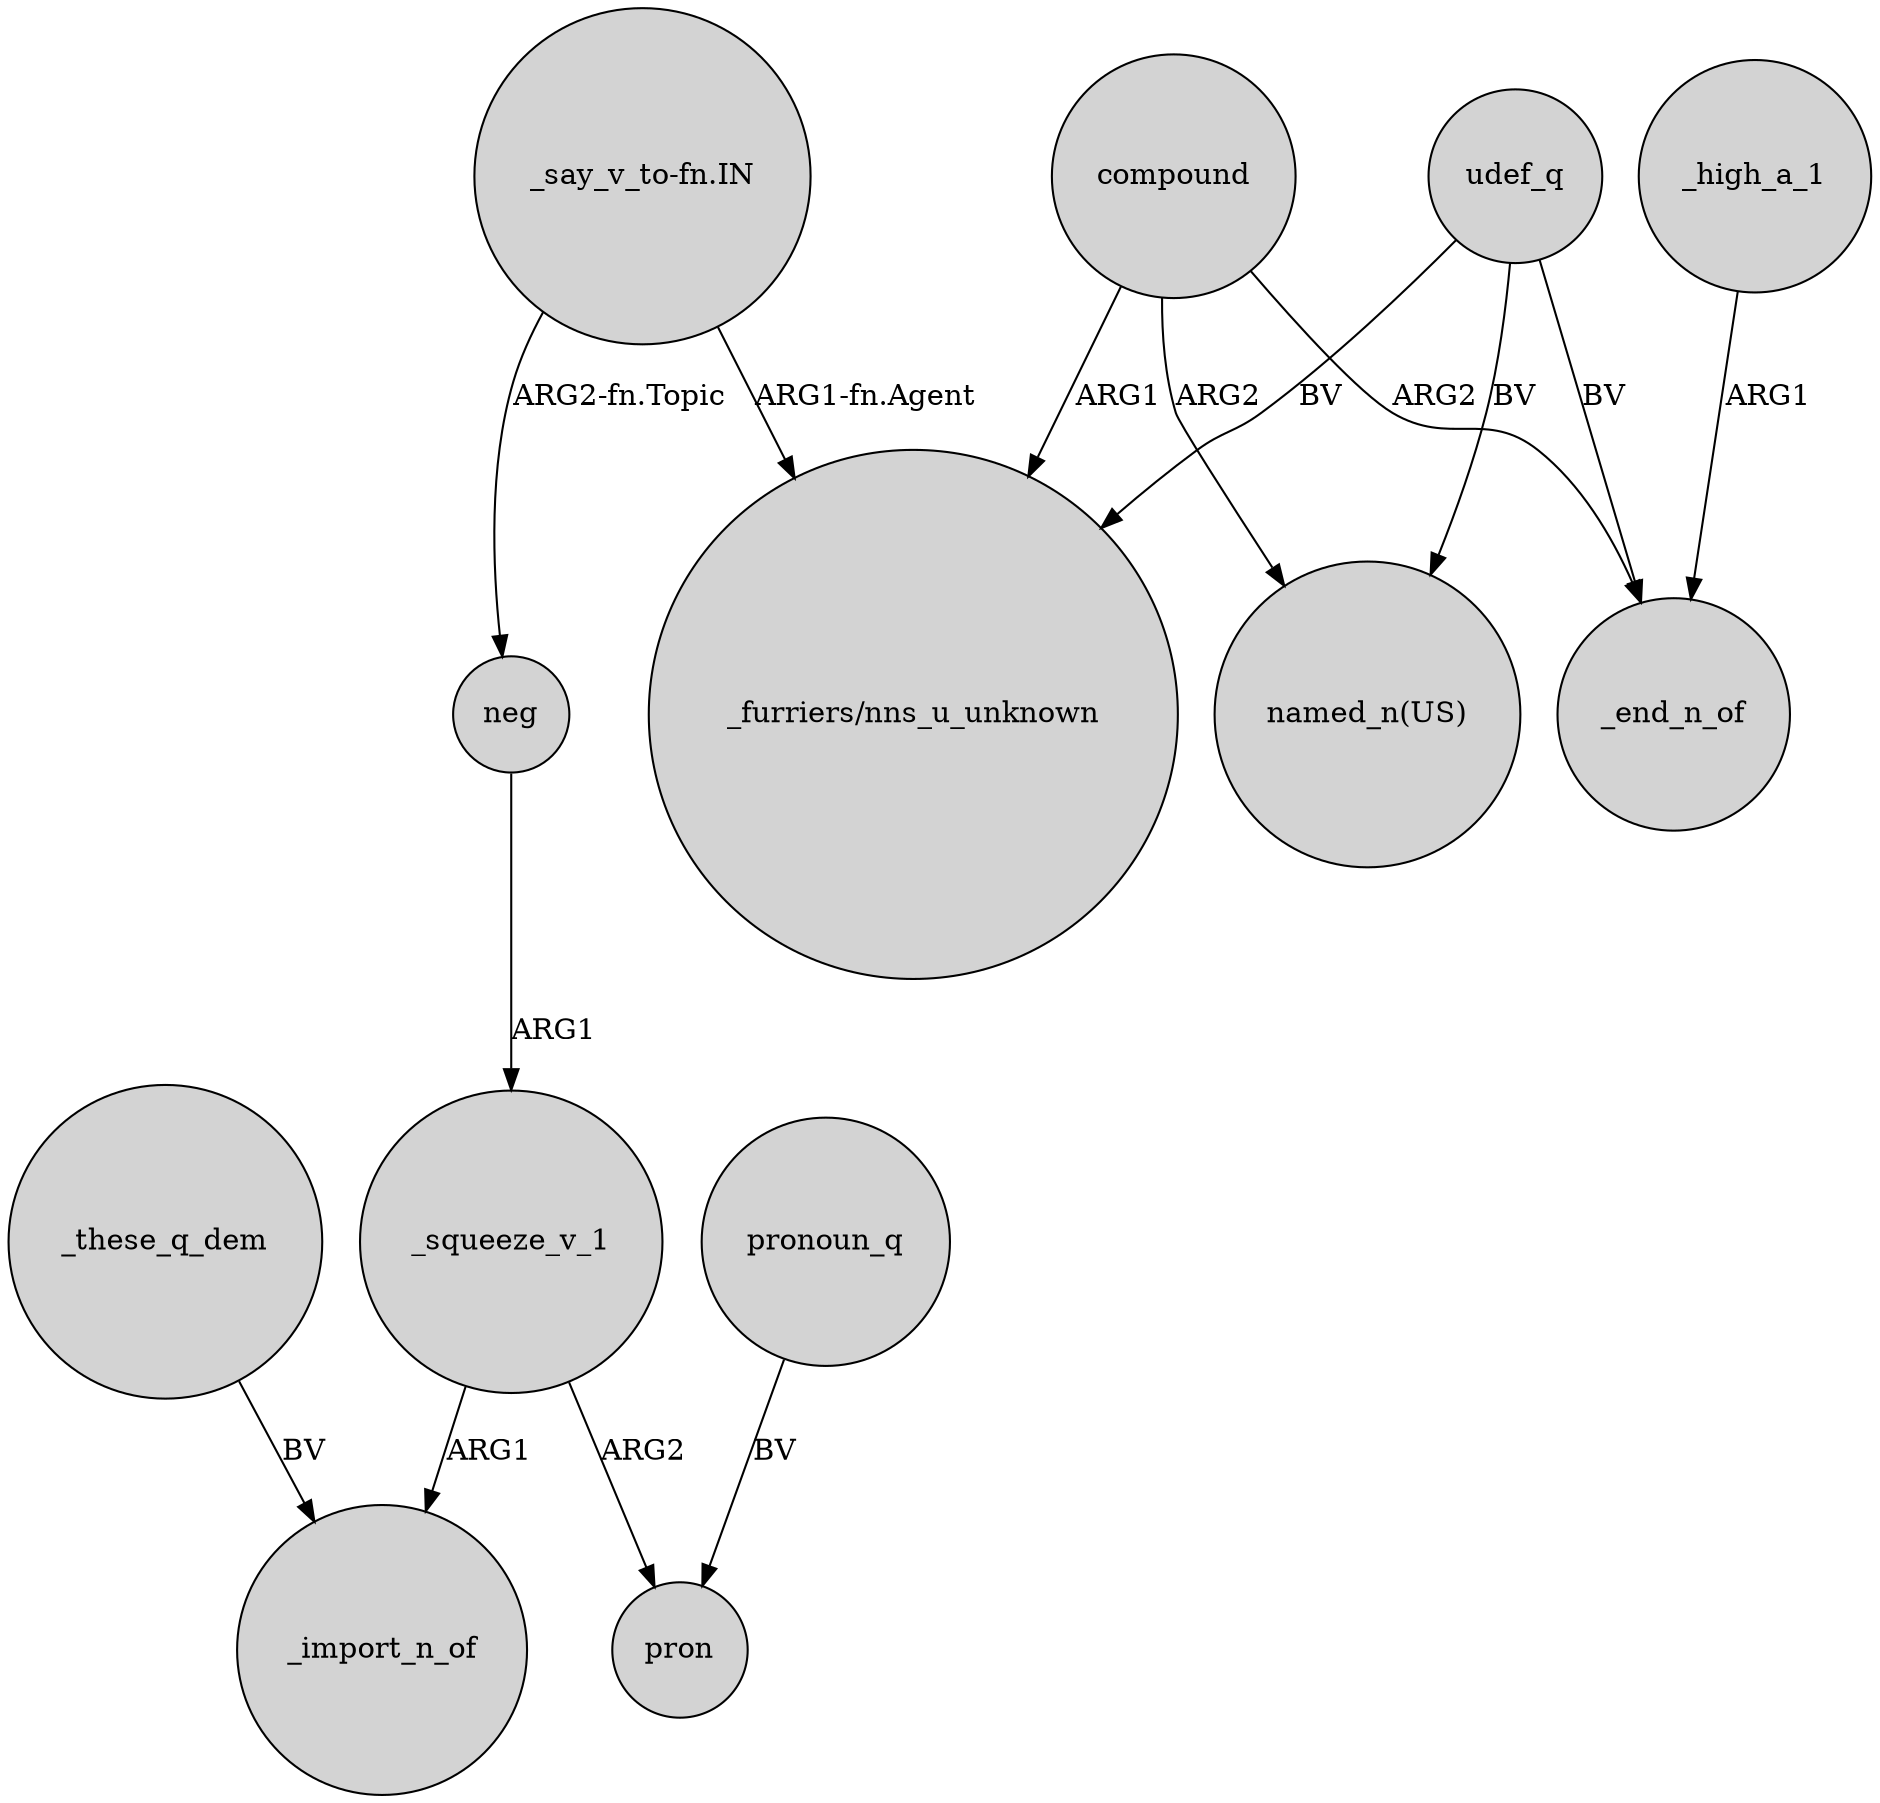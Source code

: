 digraph {
	node [shape=circle style=filled]
	neg -> _squeeze_v_1 [label=ARG1]
	"_say_v_to-fn.IN" -> neg [label="ARG2-fn.Topic"]
	compound -> "_furriers/nns_u_unknown" [label=ARG1]
	_squeeze_v_1 -> _import_n_of [label=ARG1]
	_squeeze_v_1 -> pron [label=ARG2]
	udef_q -> "named_n(US)" [label=BV]
	udef_q -> "_furriers/nns_u_unknown" [label=BV]
	"_say_v_to-fn.IN" -> "_furriers/nns_u_unknown" [label="ARG1-fn.Agent"]
	_these_q_dem -> _import_n_of [label=BV]
	compound -> _end_n_of [label=ARG2]
	compound -> "named_n(US)" [label=ARG2]
	_high_a_1 -> _end_n_of [label=ARG1]
	udef_q -> _end_n_of [label=BV]
	pronoun_q -> pron [label=BV]
}
